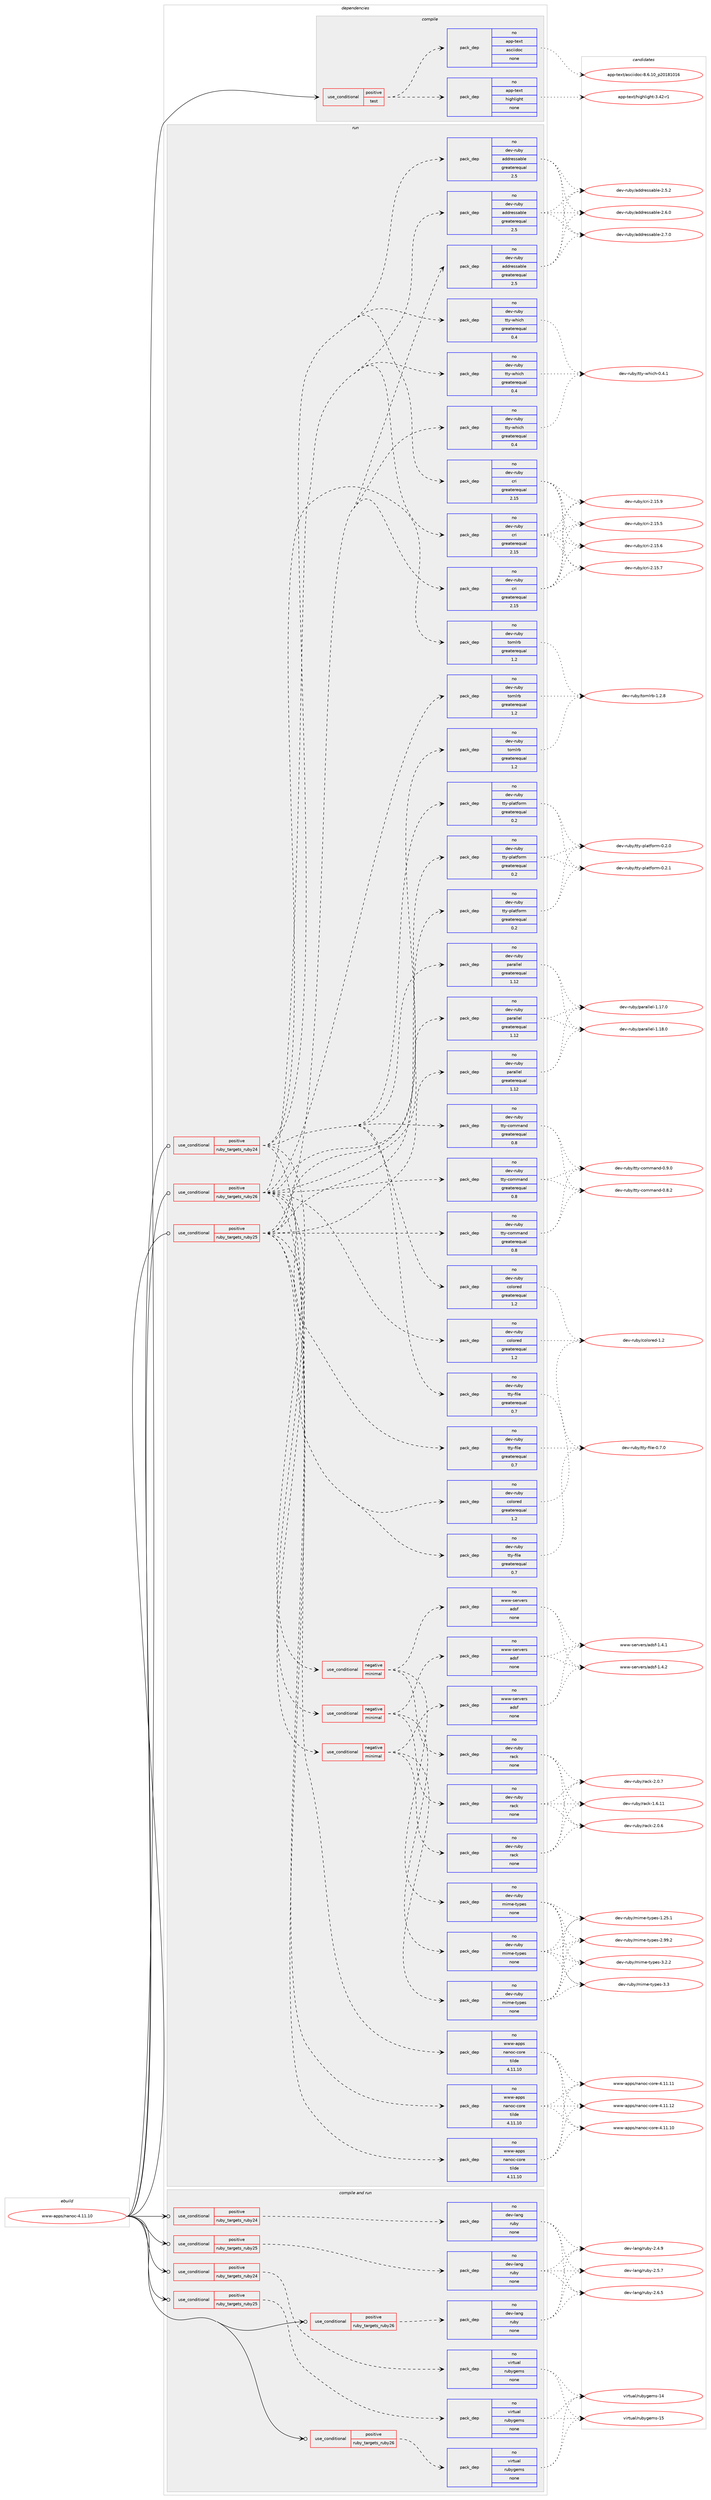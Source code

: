 digraph prolog {

# *************
# Graph options
# *************

newrank=true;
concentrate=true;
compound=true;
graph [rankdir=LR,fontname=Helvetica,fontsize=10,ranksep=1.5];#, ranksep=2.5, nodesep=0.2];
edge  [arrowhead=vee];
node  [fontname=Helvetica,fontsize=10];

# **********
# The ebuild
# **********

subgraph cluster_leftcol {
color=gray;
rank=same;
label=<<i>ebuild</i>>;
id [label="www-apps/nanoc-4.11.10", color=red, width=4, href="../www-apps/nanoc-4.11.10.svg"];
}

# ****************
# The dependencies
# ****************

subgraph cluster_midcol {
color=gray;
label=<<i>dependencies</i>>;
subgraph cluster_compile {
fillcolor="#eeeeee";
style=filled;
label=<<i>compile</i>>;
subgraph cond216870 {
dependency904622 [label=<<TABLE BORDER="0" CELLBORDER="1" CELLSPACING="0" CELLPADDING="4"><TR><TD ROWSPAN="3" CELLPADDING="10">use_conditional</TD></TR><TR><TD>positive</TD></TR><TR><TD>test</TD></TR></TABLE>>, shape=none, color=red];
subgraph pack671458 {
dependency904623 [label=<<TABLE BORDER="0" CELLBORDER="1" CELLSPACING="0" CELLPADDING="4" WIDTH="220"><TR><TD ROWSPAN="6" CELLPADDING="30">pack_dep</TD></TR><TR><TD WIDTH="110">no</TD></TR><TR><TD>app-text</TD></TR><TR><TD>asciidoc</TD></TR><TR><TD>none</TD></TR><TR><TD></TD></TR></TABLE>>, shape=none, color=blue];
}
dependency904622:e -> dependency904623:w [weight=20,style="dashed",arrowhead="vee"];
subgraph pack671459 {
dependency904624 [label=<<TABLE BORDER="0" CELLBORDER="1" CELLSPACING="0" CELLPADDING="4" WIDTH="220"><TR><TD ROWSPAN="6" CELLPADDING="30">pack_dep</TD></TR><TR><TD WIDTH="110">no</TD></TR><TR><TD>app-text</TD></TR><TR><TD>highlight</TD></TR><TR><TD>none</TD></TR><TR><TD></TD></TR></TABLE>>, shape=none, color=blue];
}
dependency904622:e -> dependency904624:w [weight=20,style="dashed",arrowhead="vee"];
}
id:e -> dependency904622:w [weight=20,style="solid",arrowhead="vee"];
}
subgraph cluster_compileandrun {
fillcolor="#eeeeee";
style=filled;
label=<<i>compile and run</i>>;
subgraph cond216871 {
dependency904625 [label=<<TABLE BORDER="0" CELLBORDER="1" CELLSPACING="0" CELLPADDING="4"><TR><TD ROWSPAN="3" CELLPADDING="10">use_conditional</TD></TR><TR><TD>positive</TD></TR><TR><TD>ruby_targets_ruby24</TD></TR></TABLE>>, shape=none, color=red];
subgraph pack671460 {
dependency904626 [label=<<TABLE BORDER="0" CELLBORDER="1" CELLSPACING="0" CELLPADDING="4" WIDTH="220"><TR><TD ROWSPAN="6" CELLPADDING="30">pack_dep</TD></TR><TR><TD WIDTH="110">no</TD></TR><TR><TD>dev-lang</TD></TR><TR><TD>ruby</TD></TR><TR><TD>none</TD></TR><TR><TD></TD></TR></TABLE>>, shape=none, color=blue];
}
dependency904625:e -> dependency904626:w [weight=20,style="dashed",arrowhead="vee"];
}
id:e -> dependency904625:w [weight=20,style="solid",arrowhead="odotvee"];
subgraph cond216872 {
dependency904627 [label=<<TABLE BORDER="0" CELLBORDER="1" CELLSPACING="0" CELLPADDING="4"><TR><TD ROWSPAN="3" CELLPADDING="10">use_conditional</TD></TR><TR><TD>positive</TD></TR><TR><TD>ruby_targets_ruby24</TD></TR></TABLE>>, shape=none, color=red];
subgraph pack671461 {
dependency904628 [label=<<TABLE BORDER="0" CELLBORDER="1" CELLSPACING="0" CELLPADDING="4" WIDTH="220"><TR><TD ROWSPAN="6" CELLPADDING="30">pack_dep</TD></TR><TR><TD WIDTH="110">no</TD></TR><TR><TD>virtual</TD></TR><TR><TD>rubygems</TD></TR><TR><TD>none</TD></TR><TR><TD></TD></TR></TABLE>>, shape=none, color=blue];
}
dependency904627:e -> dependency904628:w [weight=20,style="dashed",arrowhead="vee"];
}
id:e -> dependency904627:w [weight=20,style="solid",arrowhead="odotvee"];
subgraph cond216873 {
dependency904629 [label=<<TABLE BORDER="0" CELLBORDER="1" CELLSPACING="0" CELLPADDING="4"><TR><TD ROWSPAN="3" CELLPADDING="10">use_conditional</TD></TR><TR><TD>positive</TD></TR><TR><TD>ruby_targets_ruby25</TD></TR></TABLE>>, shape=none, color=red];
subgraph pack671462 {
dependency904630 [label=<<TABLE BORDER="0" CELLBORDER="1" CELLSPACING="0" CELLPADDING="4" WIDTH="220"><TR><TD ROWSPAN="6" CELLPADDING="30">pack_dep</TD></TR><TR><TD WIDTH="110">no</TD></TR><TR><TD>dev-lang</TD></TR><TR><TD>ruby</TD></TR><TR><TD>none</TD></TR><TR><TD></TD></TR></TABLE>>, shape=none, color=blue];
}
dependency904629:e -> dependency904630:w [weight=20,style="dashed",arrowhead="vee"];
}
id:e -> dependency904629:w [weight=20,style="solid",arrowhead="odotvee"];
subgraph cond216874 {
dependency904631 [label=<<TABLE BORDER="0" CELLBORDER="1" CELLSPACING="0" CELLPADDING="4"><TR><TD ROWSPAN="3" CELLPADDING="10">use_conditional</TD></TR><TR><TD>positive</TD></TR><TR><TD>ruby_targets_ruby25</TD></TR></TABLE>>, shape=none, color=red];
subgraph pack671463 {
dependency904632 [label=<<TABLE BORDER="0" CELLBORDER="1" CELLSPACING="0" CELLPADDING="4" WIDTH="220"><TR><TD ROWSPAN="6" CELLPADDING="30">pack_dep</TD></TR><TR><TD WIDTH="110">no</TD></TR><TR><TD>virtual</TD></TR><TR><TD>rubygems</TD></TR><TR><TD>none</TD></TR><TR><TD></TD></TR></TABLE>>, shape=none, color=blue];
}
dependency904631:e -> dependency904632:w [weight=20,style="dashed",arrowhead="vee"];
}
id:e -> dependency904631:w [weight=20,style="solid",arrowhead="odotvee"];
subgraph cond216875 {
dependency904633 [label=<<TABLE BORDER="0" CELLBORDER="1" CELLSPACING="0" CELLPADDING="4"><TR><TD ROWSPAN="3" CELLPADDING="10">use_conditional</TD></TR><TR><TD>positive</TD></TR><TR><TD>ruby_targets_ruby26</TD></TR></TABLE>>, shape=none, color=red];
subgraph pack671464 {
dependency904634 [label=<<TABLE BORDER="0" CELLBORDER="1" CELLSPACING="0" CELLPADDING="4" WIDTH="220"><TR><TD ROWSPAN="6" CELLPADDING="30">pack_dep</TD></TR><TR><TD WIDTH="110">no</TD></TR><TR><TD>dev-lang</TD></TR><TR><TD>ruby</TD></TR><TR><TD>none</TD></TR><TR><TD></TD></TR></TABLE>>, shape=none, color=blue];
}
dependency904633:e -> dependency904634:w [weight=20,style="dashed",arrowhead="vee"];
}
id:e -> dependency904633:w [weight=20,style="solid",arrowhead="odotvee"];
subgraph cond216876 {
dependency904635 [label=<<TABLE BORDER="0" CELLBORDER="1" CELLSPACING="0" CELLPADDING="4"><TR><TD ROWSPAN="3" CELLPADDING="10">use_conditional</TD></TR><TR><TD>positive</TD></TR><TR><TD>ruby_targets_ruby26</TD></TR></TABLE>>, shape=none, color=red];
subgraph pack671465 {
dependency904636 [label=<<TABLE BORDER="0" CELLBORDER="1" CELLSPACING="0" CELLPADDING="4" WIDTH="220"><TR><TD ROWSPAN="6" CELLPADDING="30">pack_dep</TD></TR><TR><TD WIDTH="110">no</TD></TR><TR><TD>virtual</TD></TR><TR><TD>rubygems</TD></TR><TR><TD>none</TD></TR><TR><TD></TD></TR></TABLE>>, shape=none, color=blue];
}
dependency904635:e -> dependency904636:w [weight=20,style="dashed",arrowhead="vee"];
}
id:e -> dependency904635:w [weight=20,style="solid",arrowhead="odotvee"];
}
subgraph cluster_run {
fillcolor="#eeeeee";
style=filled;
label=<<i>run</i>>;
subgraph cond216877 {
dependency904637 [label=<<TABLE BORDER="0" CELLBORDER="1" CELLSPACING="0" CELLPADDING="4"><TR><TD ROWSPAN="3" CELLPADDING="10">use_conditional</TD></TR><TR><TD>positive</TD></TR><TR><TD>ruby_targets_ruby24</TD></TR></TABLE>>, shape=none, color=red];
subgraph cond216878 {
dependency904638 [label=<<TABLE BORDER="0" CELLBORDER="1" CELLSPACING="0" CELLPADDING="4"><TR><TD ROWSPAN="3" CELLPADDING="10">use_conditional</TD></TR><TR><TD>negative</TD></TR><TR><TD>minimal</TD></TR></TABLE>>, shape=none, color=red];
subgraph pack671466 {
dependency904639 [label=<<TABLE BORDER="0" CELLBORDER="1" CELLSPACING="0" CELLPADDING="4" WIDTH="220"><TR><TD ROWSPAN="6" CELLPADDING="30">pack_dep</TD></TR><TR><TD WIDTH="110">no</TD></TR><TR><TD>dev-ruby</TD></TR><TR><TD>mime-types</TD></TR><TR><TD>none</TD></TR><TR><TD></TD></TR></TABLE>>, shape=none, color=blue];
}
dependency904638:e -> dependency904639:w [weight=20,style="dashed",arrowhead="vee"];
subgraph pack671467 {
dependency904640 [label=<<TABLE BORDER="0" CELLBORDER="1" CELLSPACING="0" CELLPADDING="4" WIDTH="220"><TR><TD ROWSPAN="6" CELLPADDING="30">pack_dep</TD></TR><TR><TD WIDTH="110">no</TD></TR><TR><TD>dev-ruby</TD></TR><TR><TD>rack</TD></TR><TR><TD>none</TD></TR><TR><TD></TD></TR></TABLE>>, shape=none, color=blue];
}
dependency904638:e -> dependency904640:w [weight=20,style="dashed",arrowhead="vee"];
subgraph pack671468 {
dependency904641 [label=<<TABLE BORDER="0" CELLBORDER="1" CELLSPACING="0" CELLPADDING="4" WIDTH="220"><TR><TD ROWSPAN="6" CELLPADDING="30">pack_dep</TD></TR><TR><TD WIDTH="110">no</TD></TR><TR><TD>www-servers</TD></TR><TR><TD>adsf</TD></TR><TR><TD>none</TD></TR><TR><TD></TD></TR></TABLE>>, shape=none, color=blue];
}
dependency904638:e -> dependency904641:w [weight=20,style="dashed",arrowhead="vee"];
}
dependency904637:e -> dependency904638:w [weight=20,style="dashed",arrowhead="vee"];
subgraph pack671469 {
dependency904642 [label=<<TABLE BORDER="0" CELLBORDER="1" CELLSPACING="0" CELLPADDING="4" WIDTH="220"><TR><TD ROWSPAN="6" CELLPADDING="30">pack_dep</TD></TR><TR><TD WIDTH="110">no</TD></TR><TR><TD>dev-ruby</TD></TR><TR><TD>addressable</TD></TR><TR><TD>greaterequal</TD></TR><TR><TD>2.5</TD></TR></TABLE>>, shape=none, color=blue];
}
dependency904637:e -> dependency904642:w [weight=20,style="dashed",arrowhead="vee"];
subgraph pack671470 {
dependency904643 [label=<<TABLE BORDER="0" CELLBORDER="1" CELLSPACING="0" CELLPADDING="4" WIDTH="220"><TR><TD ROWSPAN="6" CELLPADDING="30">pack_dep</TD></TR><TR><TD WIDTH="110">no</TD></TR><TR><TD>dev-ruby</TD></TR><TR><TD>colored</TD></TR><TR><TD>greaterequal</TD></TR><TR><TD>1.2</TD></TR></TABLE>>, shape=none, color=blue];
}
dependency904637:e -> dependency904643:w [weight=20,style="dashed",arrowhead="vee"];
subgraph pack671471 {
dependency904644 [label=<<TABLE BORDER="0" CELLBORDER="1" CELLSPACING="0" CELLPADDING="4" WIDTH="220"><TR><TD ROWSPAN="6" CELLPADDING="30">pack_dep</TD></TR><TR><TD WIDTH="110">no</TD></TR><TR><TD>dev-ruby</TD></TR><TR><TD>cri</TD></TR><TR><TD>greaterequal</TD></TR><TR><TD>2.15</TD></TR></TABLE>>, shape=none, color=blue];
}
dependency904637:e -> dependency904644:w [weight=20,style="dashed",arrowhead="vee"];
subgraph pack671472 {
dependency904645 [label=<<TABLE BORDER="0" CELLBORDER="1" CELLSPACING="0" CELLPADDING="4" WIDTH="220"><TR><TD ROWSPAN="6" CELLPADDING="30">pack_dep</TD></TR><TR><TD WIDTH="110">no</TD></TR><TR><TD>www-apps</TD></TR><TR><TD>nanoc-core</TD></TR><TR><TD>tilde</TD></TR><TR><TD>4.11.10</TD></TR></TABLE>>, shape=none, color=blue];
}
dependency904637:e -> dependency904645:w [weight=20,style="dashed",arrowhead="vee"];
subgraph pack671473 {
dependency904646 [label=<<TABLE BORDER="0" CELLBORDER="1" CELLSPACING="0" CELLPADDING="4" WIDTH="220"><TR><TD ROWSPAN="6" CELLPADDING="30">pack_dep</TD></TR><TR><TD WIDTH="110">no</TD></TR><TR><TD>dev-ruby</TD></TR><TR><TD>parallel</TD></TR><TR><TD>greaterequal</TD></TR><TR><TD>1.12</TD></TR></TABLE>>, shape=none, color=blue];
}
dependency904637:e -> dependency904646:w [weight=20,style="dashed",arrowhead="vee"];
subgraph pack671474 {
dependency904647 [label=<<TABLE BORDER="0" CELLBORDER="1" CELLSPACING="0" CELLPADDING="4" WIDTH="220"><TR><TD ROWSPAN="6" CELLPADDING="30">pack_dep</TD></TR><TR><TD WIDTH="110">no</TD></TR><TR><TD>dev-ruby</TD></TR><TR><TD>tomlrb</TD></TR><TR><TD>greaterequal</TD></TR><TR><TD>1.2</TD></TR></TABLE>>, shape=none, color=blue];
}
dependency904637:e -> dependency904647:w [weight=20,style="dashed",arrowhead="vee"];
subgraph pack671475 {
dependency904648 [label=<<TABLE BORDER="0" CELLBORDER="1" CELLSPACING="0" CELLPADDING="4" WIDTH="220"><TR><TD ROWSPAN="6" CELLPADDING="30">pack_dep</TD></TR><TR><TD WIDTH="110">no</TD></TR><TR><TD>dev-ruby</TD></TR><TR><TD>tty-command</TD></TR><TR><TD>greaterequal</TD></TR><TR><TD>0.8</TD></TR></TABLE>>, shape=none, color=blue];
}
dependency904637:e -> dependency904648:w [weight=20,style="dashed",arrowhead="vee"];
subgraph pack671476 {
dependency904649 [label=<<TABLE BORDER="0" CELLBORDER="1" CELLSPACING="0" CELLPADDING="4" WIDTH="220"><TR><TD ROWSPAN="6" CELLPADDING="30">pack_dep</TD></TR><TR><TD WIDTH="110">no</TD></TR><TR><TD>dev-ruby</TD></TR><TR><TD>tty-file</TD></TR><TR><TD>greaterequal</TD></TR><TR><TD>0.7</TD></TR></TABLE>>, shape=none, color=blue];
}
dependency904637:e -> dependency904649:w [weight=20,style="dashed",arrowhead="vee"];
subgraph pack671477 {
dependency904650 [label=<<TABLE BORDER="0" CELLBORDER="1" CELLSPACING="0" CELLPADDING="4" WIDTH="220"><TR><TD ROWSPAN="6" CELLPADDING="30">pack_dep</TD></TR><TR><TD WIDTH="110">no</TD></TR><TR><TD>dev-ruby</TD></TR><TR><TD>tty-platform</TD></TR><TR><TD>greaterequal</TD></TR><TR><TD>0.2</TD></TR></TABLE>>, shape=none, color=blue];
}
dependency904637:e -> dependency904650:w [weight=20,style="dashed",arrowhead="vee"];
subgraph pack671478 {
dependency904651 [label=<<TABLE BORDER="0" CELLBORDER="1" CELLSPACING="0" CELLPADDING="4" WIDTH="220"><TR><TD ROWSPAN="6" CELLPADDING="30">pack_dep</TD></TR><TR><TD WIDTH="110">no</TD></TR><TR><TD>dev-ruby</TD></TR><TR><TD>tty-which</TD></TR><TR><TD>greaterequal</TD></TR><TR><TD>0.4</TD></TR></TABLE>>, shape=none, color=blue];
}
dependency904637:e -> dependency904651:w [weight=20,style="dashed",arrowhead="vee"];
}
id:e -> dependency904637:w [weight=20,style="solid",arrowhead="odot"];
subgraph cond216879 {
dependency904652 [label=<<TABLE BORDER="0" CELLBORDER="1" CELLSPACING="0" CELLPADDING="4"><TR><TD ROWSPAN="3" CELLPADDING="10">use_conditional</TD></TR><TR><TD>positive</TD></TR><TR><TD>ruby_targets_ruby25</TD></TR></TABLE>>, shape=none, color=red];
subgraph cond216880 {
dependency904653 [label=<<TABLE BORDER="0" CELLBORDER="1" CELLSPACING="0" CELLPADDING="4"><TR><TD ROWSPAN="3" CELLPADDING="10">use_conditional</TD></TR><TR><TD>negative</TD></TR><TR><TD>minimal</TD></TR></TABLE>>, shape=none, color=red];
subgraph pack671479 {
dependency904654 [label=<<TABLE BORDER="0" CELLBORDER="1" CELLSPACING="0" CELLPADDING="4" WIDTH="220"><TR><TD ROWSPAN="6" CELLPADDING="30">pack_dep</TD></TR><TR><TD WIDTH="110">no</TD></TR><TR><TD>dev-ruby</TD></TR><TR><TD>mime-types</TD></TR><TR><TD>none</TD></TR><TR><TD></TD></TR></TABLE>>, shape=none, color=blue];
}
dependency904653:e -> dependency904654:w [weight=20,style="dashed",arrowhead="vee"];
subgraph pack671480 {
dependency904655 [label=<<TABLE BORDER="0" CELLBORDER="1" CELLSPACING="0" CELLPADDING="4" WIDTH="220"><TR><TD ROWSPAN="6" CELLPADDING="30">pack_dep</TD></TR><TR><TD WIDTH="110">no</TD></TR><TR><TD>dev-ruby</TD></TR><TR><TD>rack</TD></TR><TR><TD>none</TD></TR><TR><TD></TD></TR></TABLE>>, shape=none, color=blue];
}
dependency904653:e -> dependency904655:w [weight=20,style="dashed",arrowhead="vee"];
subgraph pack671481 {
dependency904656 [label=<<TABLE BORDER="0" CELLBORDER="1" CELLSPACING="0" CELLPADDING="4" WIDTH="220"><TR><TD ROWSPAN="6" CELLPADDING="30">pack_dep</TD></TR><TR><TD WIDTH="110">no</TD></TR><TR><TD>www-servers</TD></TR><TR><TD>adsf</TD></TR><TR><TD>none</TD></TR><TR><TD></TD></TR></TABLE>>, shape=none, color=blue];
}
dependency904653:e -> dependency904656:w [weight=20,style="dashed",arrowhead="vee"];
}
dependency904652:e -> dependency904653:w [weight=20,style="dashed",arrowhead="vee"];
subgraph pack671482 {
dependency904657 [label=<<TABLE BORDER="0" CELLBORDER="1" CELLSPACING="0" CELLPADDING="4" WIDTH="220"><TR><TD ROWSPAN="6" CELLPADDING="30">pack_dep</TD></TR><TR><TD WIDTH="110">no</TD></TR><TR><TD>dev-ruby</TD></TR><TR><TD>addressable</TD></TR><TR><TD>greaterequal</TD></TR><TR><TD>2.5</TD></TR></TABLE>>, shape=none, color=blue];
}
dependency904652:e -> dependency904657:w [weight=20,style="dashed",arrowhead="vee"];
subgraph pack671483 {
dependency904658 [label=<<TABLE BORDER="0" CELLBORDER="1" CELLSPACING="0" CELLPADDING="4" WIDTH="220"><TR><TD ROWSPAN="6" CELLPADDING="30">pack_dep</TD></TR><TR><TD WIDTH="110">no</TD></TR><TR><TD>dev-ruby</TD></TR><TR><TD>colored</TD></TR><TR><TD>greaterequal</TD></TR><TR><TD>1.2</TD></TR></TABLE>>, shape=none, color=blue];
}
dependency904652:e -> dependency904658:w [weight=20,style="dashed",arrowhead="vee"];
subgraph pack671484 {
dependency904659 [label=<<TABLE BORDER="0" CELLBORDER="1" CELLSPACING="0" CELLPADDING="4" WIDTH="220"><TR><TD ROWSPAN="6" CELLPADDING="30">pack_dep</TD></TR><TR><TD WIDTH="110">no</TD></TR><TR><TD>dev-ruby</TD></TR><TR><TD>cri</TD></TR><TR><TD>greaterequal</TD></TR><TR><TD>2.15</TD></TR></TABLE>>, shape=none, color=blue];
}
dependency904652:e -> dependency904659:w [weight=20,style="dashed",arrowhead="vee"];
subgraph pack671485 {
dependency904660 [label=<<TABLE BORDER="0" CELLBORDER="1" CELLSPACING="0" CELLPADDING="4" WIDTH="220"><TR><TD ROWSPAN="6" CELLPADDING="30">pack_dep</TD></TR><TR><TD WIDTH="110">no</TD></TR><TR><TD>www-apps</TD></TR><TR><TD>nanoc-core</TD></TR><TR><TD>tilde</TD></TR><TR><TD>4.11.10</TD></TR></TABLE>>, shape=none, color=blue];
}
dependency904652:e -> dependency904660:w [weight=20,style="dashed",arrowhead="vee"];
subgraph pack671486 {
dependency904661 [label=<<TABLE BORDER="0" CELLBORDER="1" CELLSPACING="0" CELLPADDING="4" WIDTH="220"><TR><TD ROWSPAN="6" CELLPADDING="30">pack_dep</TD></TR><TR><TD WIDTH="110">no</TD></TR><TR><TD>dev-ruby</TD></TR><TR><TD>parallel</TD></TR><TR><TD>greaterequal</TD></TR><TR><TD>1.12</TD></TR></TABLE>>, shape=none, color=blue];
}
dependency904652:e -> dependency904661:w [weight=20,style="dashed",arrowhead="vee"];
subgraph pack671487 {
dependency904662 [label=<<TABLE BORDER="0" CELLBORDER="1" CELLSPACING="0" CELLPADDING="4" WIDTH="220"><TR><TD ROWSPAN="6" CELLPADDING="30">pack_dep</TD></TR><TR><TD WIDTH="110">no</TD></TR><TR><TD>dev-ruby</TD></TR><TR><TD>tomlrb</TD></TR><TR><TD>greaterequal</TD></TR><TR><TD>1.2</TD></TR></TABLE>>, shape=none, color=blue];
}
dependency904652:e -> dependency904662:w [weight=20,style="dashed",arrowhead="vee"];
subgraph pack671488 {
dependency904663 [label=<<TABLE BORDER="0" CELLBORDER="1" CELLSPACING="0" CELLPADDING="4" WIDTH="220"><TR><TD ROWSPAN="6" CELLPADDING="30">pack_dep</TD></TR><TR><TD WIDTH="110">no</TD></TR><TR><TD>dev-ruby</TD></TR><TR><TD>tty-command</TD></TR><TR><TD>greaterequal</TD></TR><TR><TD>0.8</TD></TR></TABLE>>, shape=none, color=blue];
}
dependency904652:e -> dependency904663:w [weight=20,style="dashed",arrowhead="vee"];
subgraph pack671489 {
dependency904664 [label=<<TABLE BORDER="0" CELLBORDER="1" CELLSPACING="0" CELLPADDING="4" WIDTH="220"><TR><TD ROWSPAN="6" CELLPADDING="30">pack_dep</TD></TR><TR><TD WIDTH="110">no</TD></TR><TR><TD>dev-ruby</TD></TR><TR><TD>tty-file</TD></TR><TR><TD>greaterequal</TD></TR><TR><TD>0.7</TD></TR></TABLE>>, shape=none, color=blue];
}
dependency904652:e -> dependency904664:w [weight=20,style="dashed",arrowhead="vee"];
subgraph pack671490 {
dependency904665 [label=<<TABLE BORDER="0" CELLBORDER="1" CELLSPACING="0" CELLPADDING="4" WIDTH="220"><TR><TD ROWSPAN="6" CELLPADDING="30">pack_dep</TD></TR><TR><TD WIDTH="110">no</TD></TR><TR><TD>dev-ruby</TD></TR><TR><TD>tty-platform</TD></TR><TR><TD>greaterequal</TD></TR><TR><TD>0.2</TD></TR></TABLE>>, shape=none, color=blue];
}
dependency904652:e -> dependency904665:w [weight=20,style="dashed",arrowhead="vee"];
subgraph pack671491 {
dependency904666 [label=<<TABLE BORDER="0" CELLBORDER="1" CELLSPACING="0" CELLPADDING="4" WIDTH="220"><TR><TD ROWSPAN="6" CELLPADDING="30">pack_dep</TD></TR><TR><TD WIDTH="110">no</TD></TR><TR><TD>dev-ruby</TD></TR><TR><TD>tty-which</TD></TR><TR><TD>greaterequal</TD></TR><TR><TD>0.4</TD></TR></TABLE>>, shape=none, color=blue];
}
dependency904652:e -> dependency904666:w [weight=20,style="dashed",arrowhead="vee"];
}
id:e -> dependency904652:w [weight=20,style="solid",arrowhead="odot"];
subgraph cond216881 {
dependency904667 [label=<<TABLE BORDER="0" CELLBORDER="1" CELLSPACING="0" CELLPADDING="4"><TR><TD ROWSPAN="3" CELLPADDING="10">use_conditional</TD></TR><TR><TD>positive</TD></TR><TR><TD>ruby_targets_ruby26</TD></TR></TABLE>>, shape=none, color=red];
subgraph cond216882 {
dependency904668 [label=<<TABLE BORDER="0" CELLBORDER="1" CELLSPACING="0" CELLPADDING="4"><TR><TD ROWSPAN="3" CELLPADDING="10">use_conditional</TD></TR><TR><TD>negative</TD></TR><TR><TD>minimal</TD></TR></TABLE>>, shape=none, color=red];
subgraph pack671492 {
dependency904669 [label=<<TABLE BORDER="0" CELLBORDER="1" CELLSPACING="0" CELLPADDING="4" WIDTH="220"><TR><TD ROWSPAN="6" CELLPADDING="30">pack_dep</TD></TR><TR><TD WIDTH="110">no</TD></TR><TR><TD>dev-ruby</TD></TR><TR><TD>mime-types</TD></TR><TR><TD>none</TD></TR><TR><TD></TD></TR></TABLE>>, shape=none, color=blue];
}
dependency904668:e -> dependency904669:w [weight=20,style="dashed",arrowhead="vee"];
subgraph pack671493 {
dependency904670 [label=<<TABLE BORDER="0" CELLBORDER="1" CELLSPACING="0" CELLPADDING="4" WIDTH="220"><TR><TD ROWSPAN="6" CELLPADDING="30">pack_dep</TD></TR><TR><TD WIDTH="110">no</TD></TR><TR><TD>dev-ruby</TD></TR><TR><TD>rack</TD></TR><TR><TD>none</TD></TR><TR><TD></TD></TR></TABLE>>, shape=none, color=blue];
}
dependency904668:e -> dependency904670:w [weight=20,style="dashed",arrowhead="vee"];
subgraph pack671494 {
dependency904671 [label=<<TABLE BORDER="0" CELLBORDER="1" CELLSPACING="0" CELLPADDING="4" WIDTH="220"><TR><TD ROWSPAN="6" CELLPADDING="30">pack_dep</TD></TR><TR><TD WIDTH="110">no</TD></TR><TR><TD>www-servers</TD></TR><TR><TD>adsf</TD></TR><TR><TD>none</TD></TR><TR><TD></TD></TR></TABLE>>, shape=none, color=blue];
}
dependency904668:e -> dependency904671:w [weight=20,style="dashed",arrowhead="vee"];
}
dependency904667:e -> dependency904668:w [weight=20,style="dashed",arrowhead="vee"];
subgraph pack671495 {
dependency904672 [label=<<TABLE BORDER="0" CELLBORDER="1" CELLSPACING="0" CELLPADDING="4" WIDTH="220"><TR><TD ROWSPAN="6" CELLPADDING="30">pack_dep</TD></TR><TR><TD WIDTH="110">no</TD></TR><TR><TD>dev-ruby</TD></TR><TR><TD>addressable</TD></TR><TR><TD>greaterequal</TD></TR><TR><TD>2.5</TD></TR></TABLE>>, shape=none, color=blue];
}
dependency904667:e -> dependency904672:w [weight=20,style="dashed",arrowhead="vee"];
subgraph pack671496 {
dependency904673 [label=<<TABLE BORDER="0" CELLBORDER="1" CELLSPACING="0" CELLPADDING="4" WIDTH="220"><TR><TD ROWSPAN="6" CELLPADDING="30">pack_dep</TD></TR><TR><TD WIDTH="110">no</TD></TR><TR><TD>dev-ruby</TD></TR><TR><TD>colored</TD></TR><TR><TD>greaterequal</TD></TR><TR><TD>1.2</TD></TR></TABLE>>, shape=none, color=blue];
}
dependency904667:e -> dependency904673:w [weight=20,style="dashed",arrowhead="vee"];
subgraph pack671497 {
dependency904674 [label=<<TABLE BORDER="0" CELLBORDER="1" CELLSPACING="0" CELLPADDING="4" WIDTH="220"><TR><TD ROWSPAN="6" CELLPADDING="30">pack_dep</TD></TR><TR><TD WIDTH="110">no</TD></TR><TR><TD>dev-ruby</TD></TR><TR><TD>cri</TD></TR><TR><TD>greaterequal</TD></TR><TR><TD>2.15</TD></TR></TABLE>>, shape=none, color=blue];
}
dependency904667:e -> dependency904674:w [weight=20,style="dashed",arrowhead="vee"];
subgraph pack671498 {
dependency904675 [label=<<TABLE BORDER="0" CELLBORDER="1" CELLSPACING="0" CELLPADDING="4" WIDTH="220"><TR><TD ROWSPAN="6" CELLPADDING="30">pack_dep</TD></TR><TR><TD WIDTH="110">no</TD></TR><TR><TD>www-apps</TD></TR><TR><TD>nanoc-core</TD></TR><TR><TD>tilde</TD></TR><TR><TD>4.11.10</TD></TR></TABLE>>, shape=none, color=blue];
}
dependency904667:e -> dependency904675:w [weight=20,style="dashed",arrowhead="vee"];
subgraph pack671499 {
dependency904676 [label=<<TABLE BORDER="0" CELLBORDER="1" CELLSPACING="0" CELLPADDING="4" WIDTH="220"><TR><TD ROWSPAN="6" CELLPADDING="30">pack_dep</TD></TR><TR><TD WIDTH="110">no</TD></TR><TR><TD>dev-ruby</TD></TR><TR><TD>parallel</TD></TR><TR><TD>greaterequal</TD></TR><TR><TD>1.12</TD></TR></TABLE>>, shape=none, color=blue];
}
dependency904667:e -> dependency904676:w [weight=20,style="dashed",arrowhead="vee"];
subgraph pack671500 {
dependency904677 [label=<<TABLE BORDER="0" CELLBORDER="1" CELLSPACING="0" CELLPADDING="4" WIDTH="220"><TR><TD ROWSPAN="6" CELLPADDING="30">pack_dep</TD></TR><TR><TD WIDTH="110">no</TD></TR><TR><TD>dev-ruby</TD></TR><TR><TD>tomlrb</TD></TR><TR><TD>greaterequal</TD></TR><TR><TD>1.2</TD></TR></TABLE>>, shape=none, color=blue];
}
dependency904667:e -> dependency904677:w [weight=20,style="dashed",arrowhead="vee"];
subgraph pack671501 {
dependency904678 [label=<<TABLE BORDER="0" CELLBORDER="1" CELLSPACING="0" CELLPADDING="4" WIDTH="220"><TR><TD ROWSPAN="6" CELLPADDING="30">pack_dep</TD></TR><TR><TD WIDTH="110">no</TD></TR><TR><TD>dev-ruby</TD></TR><TR><TD>tty-command</TD></TR><TR><TD>greaterequal</TD></TR><TR><TD>0.8</TD></TR></TABLE>>, shape=none, color=blue];
}
dependency904667:e -> dependency904678:w [weight=20,style="dashed",arrowhead="vee"];
subgraph pack671502 {
dependency904679 [label=<<TABLE BORDER="0" CELLBORDER="1" CELLSPACING="0" CELLPADDING="4" WIDTH="220"><TR><TD ROWSPAN="6" CELLPADDING="30">pack_dep</TD></TR><TR><TD WIDTH="110">no</TD></TR><TR><TD>dev-ruby</TD></TR><TR><TD>tty-file</TD></TR><TR><TD>greaterequal</TD></TR><TR><TD>0.7</TD></TR></TABLE>>, shape=none, color=blue];
}
dependency904667:e -> dependency904679:w [weight=20,style="dashed",arrowhead="vee"];
subgraph pack671503 {
dependency904680 [label=<<TABLE BORDER="0" CELLBORDER="1" CELLSPACING="0" CELLPADDING="4" WIDTH="220"><TR><TD ROWSPAN="6" CELLPADDING="30">pack_dep</TD></TR><TR><TD WIDTH="110">no</TD></TR><TR><TD>dev-ruby</TD></TR><TR><TD>tty-platform</TD></TR><TR><TD>greaterequal</TD></TR><TR><TD>0.2</TD></TR></TABLE>>, shape=none, color=blue];
}
dependency904667:e -> dependency904680:w [weight=20,style="dashed",arrowhead="vee"];
subgraph pack671504 {
dependency904681 [label=<<TABLE BORDER="0" CELLBORDER="1" CELLSPACING="0" CELLPADDING="4" WIDTH="220"><TR><TD ROWSPAN="6" CELLPADDING="30">pack_dep</TD></TR><TR><TD WIDTH="110">no</TD></TR><TR><TD>dev-ruby</TD></TR><TR><TD>tty-which</TD></TR><TR><TD>greaterequal</TD></TR><TR><TD>0.4</TD></TR></TABLE>>, shape=none, color=blue];
}
dependency904667:e -> dependency904681:w [weight=20,style="dashed",arrowhead="vee"];
}
id:e -> dependency904667:w [weight=20,style="solid",arrowhead="odot"];
}
}

# **************
# The candidates
# **************

subgraph cluster_choices {
rank=same;
color=gray;
label=<<i>candidates</i>>;

subgraph choice671458 {
color=black;
nodesep=1;
choice97112112451161011201164797115991051051001119945564654464948951125048495649484954 [label="app-text/asciidoc-8.6.10_p20181016", color=red, width=4,href="../app-text/asciidoc-8.6.10_p20181016.svg"];
dependency904623:e -> choice97112112451161011201164797115991051051001119945564654464948951125048495649484954:w [style=dotted,weight="100"];
}
subgraph choice671459 {
color=black;
nodesep=1;
choice97112112451161011201164710410510310410810510310411645514652504511449 [label="app-text/highlight-3.42-r1", color=red, width=4,href="../app-text/highlight-3.42-r1.svg"];
dependency904624:e -> choice97112112451161011201164710410510310410810510310411645514652504511449:w [style=dotted,weight="100"];
}
subgraph choice671460 {
color=black;
nodesep=1;
choice10010111845108971101034711411798121455046524657 [label="dev-lang/ruby-2.4.9", color=red, width=4,href="../dev-lang/ruby-2.4.9.svg"];
choice10010111845108971101034711411798121455046534655 [label="dev-lang/ruby-2.5.7", color=red, width=4,href="../dev-lang/ruby-2.5.7.svg"];
choice10010111845108971101034711411798121455046544653 [label="dev-lang/ruby-2.6.5", color=red, width=4,href="../dev-lang/ruby-2.6.5.svg"];
dependency904626:e -> choice10010111845108971101034711411798121455046524657:w [style=dotted,weight="100"];
dependency904626:e -> choice10010111845108971101034711411798121455046534655:w [style=dotted,weight="100"];
dependency904626:e -> choice10010111845108971101034711411798121455046544653:w [style=dotted,weight="100"];
}
subgraph choice671461 {
color=black;
nodesep=1;
choice118105114116117971084711411798121103101109115454952 [label="virtual/rubygems-14", color=red, width=4,href="../virtual/rubygems-14.svg"];
choice118105114116117971084711411798121103101109115454953 [label="virtual/rubygems-15", color=red, width=4,href="../virtual/rubygems-15.svg"];
dependency904628:e -> choice118105114116117971084711411798121103101109115454952:w [style=dotted,weight="100"];
dependency904628:e -> choice118105114116117971084711411798121103101109115454953:w [style=dotted,weight="100"];
}
subgraph choice671462 {
color=black;
nodesep=1;
choice10010111845108971101034711411798121455046524657 [label="dev-lang/ruby-2.4.9", color=red, width=4,href="../dev-lang/ruby-2.4.9.svg"];
choice10010111845108971101034711411798121455046534655 [label="dev-lang/ruby-2.5.7", color=red, width=4,href="../dev-lang/ruby-2.5.7.svg"];
choice10010111845108971101034711411798121455046544653 [label="dev-lang/ruby-2.6.5", color=red, width=4,href="../dev-lang/ruby-2.6.5.svg"];
dependency904630:e -> choice10010111845108971101034711411798121455046524657:w [style=dotted,weight="100"];
dependency904630:e -> choice10010111845108971101034711411798121455046534655:w [style=dotted,weight="100"];
dependency904630:e -> choice10010111845108971101034711411798121455046544653:w [style=dotted,weight="100"];
}
subgraph choice671463 {
color=black;
nodesep=1;
choice118105114116117971084711411798121103101109115454952 [label="virtual/rubygems-14", color=red, width=4,href="../virtual/rubygems-14.svg"];
choice118105114116117971084711411798121103101109115454953 [label="virtual/rubygems-15", color=red, width=4,href="../virtual/rubygems-15.svg"];
dependency904632:e -> choice118105114116117971084711411798121103101109115454952:w [style=dotted,weight="100"];
dependency904632:e -> choice118105114116117971084711411798121103101109115454953:w [style=dotted,weight="100"];
}
subgraph choice671464 {
color=black;
nodesep=1;
choice10010111845108971101034711411798121455046524657 [label="dev-lang/ruby-2.4.9", color=red, width=4,href="../dev-lang/ruby-2.4.9.svg"];
choice10010111845108971101034711411798121455046534655 [label="dev-lang/ruby-2.5.7", color=red, width=4,href="../dev-lang/ruby-2.5.7.svg"];
choice10010111845108971101034711411798121455046544653 [label="dev-lang/ruby-2.6.5", color=red, width=4,href="../dev-lang/ruby-2.6.5.svg"];
dependency904634:e -> choice10010111845108971101034711411798121455046524657:w [style=dotted,weight="100"];
dependency904634:e -> choice10010111845108971101034711411798121455046534655:w [style=dotted,weight="100"];
dependency904634:e -> choice10010111845108971101034711411798121455046544653:w [style=dotted,weight="100"];
}
subgraph choice671465 {
color=black;
nodesep=1;
choice118105114116117971084711411798121103101109115454952 [label="virtual/rubygems-14", color=red, width=4,href="../virtual/rubygems-14.svg"];
choice118105114116117971084711411798121103101109115454953 [label="virtual/rubygems-15", color=red, width=4,href="../virtual/rubygems-15.svg"];
dependency904636:e -> choice118105114116117971084711411798121103101109115454952:w [style=dotted,weight="100"];
dependency904636:e -> choice118105114116117971084711411798121103101109115454953:w [style=dotted,weight="100"];
}
subgraph choice671466 {
color=black;
nodesep=1;
choice1001011184511411798121471091051091014511612111210111545494650534649 [label="dev-ruby/mime-types-1.25.1", color=red, width=4,href="../dev-ruby/mime-types-1.25.1.svg"];
choice1001011184511411798121471091051091014511612111210111545504657574650 [label="dev-ruby/mime-types-2.99.2", color=red, width=4,href="../dev-ruby/mime-types-2.99.2.svg"];
choice10010111845114117981214710910510910145116121112101115455146504650 [label="dev-ruby/mime-types-3.2.2", color=red, width=4,href="../dev-ruby/mime-types-3.2.2.svg"];
choice1001011184511411798121471091051091014511612111210111545514651 [label="dev-ruby/mime-types-3.3", color=red, width=4,href="../dev-ruby/mime-types-3.3.svg"];
dependency904639:e -> choice1001011184511411798121471091051091014511612111210111545494650534649:w [style=dotted,weight="100"];
dependency904639:e -> choice1001011184511411798121471091051091014511612111210111545504657574650:w [style=dotted,weight="100"];
dependency904639:e -> choice10010111845114117981214710910510910145116121112101115455146504650:w [style=dotted,weight="100"];
dependency904639:e -> choice1001011184511411798121471091051091014511612111210111545514651:w [style=dotted,weight="100"];
}
subgraph choice671467 {
color=black;
nodesep=1;
choice100101118451141179812147114979910745494654464949 [label="dev-ruby/rack-1.6.11", color=red, width=4,href="../dev-ruby/rack-1.6.11.svg"];
choice1001011184511411798121471149799107455046484654 [label="dev-ruby/rack-2.0.6", color=red, width=4,href="../dev-ruby/rack-2.0.6.svg"];
choice1001011184511411798121471149799107455046484655 [label="dev-ruby/rack-2.0.7", color=red, width=4,href="../dev-ruby/rack-2.0.7.svg"];
dependency904640:e -> choice100101118451141179812147114979910745494654464949:w [style=dotted,weight="100"];
dependency904640:e -> choice1001011184511411798121471149799107455046484654:w [style=dotted,weight="100"];
dependency904640:e -> choice1001011184511411798121471149799107455046484655:w [style=dotted,weight="100"];
}
subgraph choice671468 {
color=black;
nodesep=1;
choice119119119451151011141181011141154797100115102454946524649 [label="www-servers/adsf-1.4.1", color=red, width=4,href="../www-servers/adsf-1.4.1.svg"];
choice119119119451151011141181011141154797100115102454946524650 [label="www-servers/adsf-1.4.2", color=red, width=4,href="../www-servers/adsf-1.4.2.svg"];
dependency904641:e -> choice119119119451151011141181011141154797100115102454946524649:w [style=dotted,weight="100"];
dependency904641:e -> choice119119119451151011141181011141154797100115102454946524650:w [style=dotted,weight="100"];
}
subgraph choice671469 {
color=black;
nodesep=1;
choice100101118451141179812147971001001141011151159798108101455046534650 [label="dev-ruby/addressable-2.5.2", color=red, width=4,href="../dev-ruby/addressable-2.5.2.svg"];
choice100101118451141179812147971001001141011151159798108101455046544648 [label="dev-ruby/addressable-2.6.0", color=red, width=4,href="../dev-ruby/addressable-2.6.0.svg"];
choice100101118451141179812147971001001141011151159798108101455046554648 [label="dev-ruby/addressable-2.7.0", color=red, width=4,href="../dev-ruby/addressable-2.7.0.svg"];
dependency904642:e -> choice100101118451141179812147971001001141011151159798108101455046534650:w [style=dotted,weight="100"];
dependency904642:e -> choice100101118451141179812147971001001141011151159798108101455046544648:w [style=dotted,weight="100"];
dependency904642:e -> choice100101118451141179812147971001001141011151159798108101455046554648:w [style=dotted,weight="100"];
}
subgraph choice671470 {
color=black;
nodesep=1;
choice1001011184511411798121479911110811111410110045494650 [label="dev-ruby/colored-1.2", color=red, width=4,href="../dev-ruby/colored-1.2.svg"];
dependency904643:e -> choice1001011184511411798121479911110811111410110045494650:w [style=dotted,weight="100"];
}
subgraph choice671471 {
color=black;
nodesep=1;
choice1001011184511411798121479911410545504649534653 [label="dev-ruby/cri-2.15.5", color=red, width=4,href="../dev-ruby/cri-2.15.5.svg"];
choice1001011184511411798121479911410545504649534654 [label="dev-ruby/cri-2.15.6", color=red, width=4,href="../dev-ruby/cri-2.15.6.svg"];
choice1001011184511411798121479911410545504649534655 [label="dev-ruby/cri-2.15.7", color=red, width=4,href="../dev-ruby/cri-2.15.7.svg"];
choice1001011184511411798121479911410545504649534657 [label="dev-ruby/cri-2.15.9", color=red, width=4,href="../dev-ruby/cri-2.15.9.svg"];
dependency904644:e -> choice1001011184511411798121479911410545504649534653:w [style=dotted,weight="100"];
dependency904644:e -> choice1001011184511411798121479911410545504649534654:w [style=dotted,weight="100"];
dependency904644:e -> choice1001011184511411798121479911410545504649534655:w [style=dotted,weight="100"];
dependency904644:e -> choice1001011184511411798121479911410545504649534657:w [style=dotted,weight="100"];
}
subgraph choice671472 {
color=black;
nodesep=1;
choice119119119459711211211547110971101119945991111141014552464949464948 [label="www-apps/nanoc-core-4.11.10", color=red, width=4,href="../www-apps/nanoc-core-4.11.10.svg"];
choice119119119459711211211547110971101119945991111141014552464949464949 [label="www-apps/nanoc-core-4.11.11", color=red, width=4,href="../www-apps/nanoc-core-4.11.11.svg"];
choice119119119459711211211547110971101119945991111141014552464949464950 [label="www-apps/nanoc-core-4.11.12", color=red, width=4,href="../www-apps/nanoc-core-4.11.12.svg"];
dependency904645:e -> choice119119119459711211211547110971101119945991111141014552464949464948:w [style=dotted,weight="100"];
dependency904645:e -> choice119119119459711211211547110971101119945991111141014552464949464949:w [style=dotted,weight="100"];
dependency904645:e -> choice119119119459711211211547110971101119945991111141014552464949464950:w [style=dotted,weight="100"];
}
subgraph choice671473 {
color=black;
nodesep=1;
choice100101118451141179812147112971149710810810110845494649554648 [label="dev-ruby/parallel-1.17.0", color=red, width=4,href="../dev-ruby/parallel-1.17.0.svg"];
choice100101118451141179812147112971149710810810110845494649564648 [label="dev-ruby/parallel-1.18.0", color=red, width=4,href="../dev-ruby/parallel-1.18.0.svg"];
dependency904646:e -> choice100101118451141179812147112971149710810810110845494649554648:w [style=dotted,weight="100"];
dependency904646:e -> choice100101118451141179812147112971149710810810110845494649564648:w [style=dotted,weight="100"];
}
subgraph choice671474 {
color=black;
nodesep=1;
choice10010111845114117981214711611110910811498454946504656 [label="dev-ruby/tomlrb-1.2.8", color=red, width=4,href="../dev-ruby/tomlrb-1.2.8.svg"];
dependency904647:e -> choice10010111845114117981214711611110910811498454946504656:w [style=dotted,weight="100"];
}
subgraph choice671475 {
color=black;
nodesep=1;
choice100101118451141179812147116116121459911110910997110100454846564650 [label="dev-ruby/tty-command-0.8.2", color=red, width=4,href="../dev-ruby/tty-command-0.8.2.svg"];
choice100101118451141179812147116116121459911110910997110100454846574648 [label="dev-ruby/tty-command-0.9.0", color=red, width=4,href="../dev-ruby/tty-command-0.9.0.svg"];
dependency904648:e -> choice100101118451141179812147116116121459911110910997110100454846564650:w [style=dotted,weight="100"];
dependency904648:e -> choice100101118451141179812147116116121459911110910997110100454846574648:w [style=dotted,weight="100"];
}
subgraph choice671476 {
color=black;
nodesep=1;
choice10010111845114117981214711611612145102105108101454846554648 [label="dev-ruby/tty-file-0.7.0", color=red, width=4,href="../dev-ruby/tty-file-0.7.0.svg"];
dependency904649:e -> choice10010111845114117981214711611612145102105108101454846554648:w [style=dotted,weight="100"];
}
subgraph choice671477 {
color=black;
nodesep=1;
choice1001011184511411798121471161161214511210897116102111114109454846504648 [label="dev-ruby/tty-platform-0.2.0", color=red, width=4,href="../dev-ruby/tty-platform-0.2.0.svg"];
choice1001011184511411798121471161161214511210897116102111114109454846504649 [label="dev-ruby/tty-platform-0.2.1", color=red, width=4,href="../dev-ruby/tty-platform-0.2.1.svg"];
dependency904650:e -> choice1001011184511411798121471161161214511210897116102111114109454846504648:w [style=dotted,weight="100"];
dependency904650:e -> choice1001011184511411798121471161161214511210897116102111114109454846504649:w [style=dotted,weight="100"];
}
subgraph choice671478 {
color=black;
nodesep=1;
choice1001011184511411798121471161161214511910410599104454846524649 [label="dev-ruby/tty-which-0.4.1", color=red, width=4,href="../dev-ruby/tty-which-0.4.1.svg"];
dependency904651:e -> choice1001011184511411798121471161161214511910410599104454846524649:w [style=dotted,weight="100"];
}
subgraph choice671479 {
color=black;
nodesep=1;
choice1001011184511411798121471091051091014511612111210111545494650534649 [label="dev-ruby/mime-types-1.25.1", color=red, width=4,href="../dev-ruby/mime-types-1.25.1.svg"];
choice1001011184511411798121471091051091014511612111210111545504657574650 [label="dev-ruby/mime-types-2.99.2", color=red, width=4,href="../dev-ruby/mime-types-2.99.2.svg"];
choice10010111845114117981214710910510910145116121112101115455146504650 [label="dev-ruby/mime-types-3.2.2", color=red, width=4,href="../dev-ruby/mime-types-3.2.2.svg"];
choice1001011184511411798121471091051091014511612111210111545514651 [label="dev-ruby/mime-types-3.3", color=red, width=4,href="../dev-ruby/mime-types-3.3.svg"];
dependency904654:e -> choice1001011184511411798121471091051091014511612111210111545494650534649:w [style=dotted,weight="100"];
dependency904654:e -> choice1001011184511411798121471091051091014511612111210111545504657574650:w [style=dotted,weight="100"];
dependency904654:e -> choice10010111845114117981214710910510910145116121112101115455146504650:w [style=dotted,weight="100"];
dependency904654:e -> choice1001011184511411798121471091051091014511612111210111545514651:w [style=dotted,weight="100"];
}
subgraph choice671480 {
color=black;
nodesep=1;
choice100101118451141179812147114979910745494654464949 [label="dev-ruby/rack-1.6.11", color=red, width=4,href="../dev-ruby/rack-1.6.11.svg"];
choice1001011184511411798121471149799107455046484654 [label="dev-ruby/rack-2.0.6", color=red, width=4,href="../dev-ruby/rack-2.0.6.svg"];
choice1001011184511411798121471149799107455046484655 [label="dev-ruby/rack-2.0.7", color=red, width=4,href="../dev-ruby/rack-2.0.7.svg"];
dependency904655:e -> choice100101118451141179812147114979910745494654464949:w [style=dotted,weight="100"];
dependency904655:e -> choice1001011184511411798121471149799107455046484654:w [style=dotted,weight="100"];
dependency904655:e -> choice1001011184511411798121471149799107455046484655:w [style=dotted,weight="100"];
}
subgraph choice671481 {
color=black;
nodesep=1;
choice119119119451151011141181011141154797100115102454946524649 [label="www-servers/adsf-1.4.1", color=red, width=4,href="../www-servers/adsf-1.4.1.svg"];
choice119119119451151011141181011141154797100115102454946524650 [label="www-servers/adsf-1.4.2", color=red, width=4,href="../www-servers/adsf-1.4.2.svg"];
dependency904656:e -> choice119119119451151011141181011141154797100115102454946524649:w [style=dotted,weight="100"];
dependency904656:e -> choice119119119451151011141181011141154797100115102454946524650:w [style=dotted,weight="100"];
}
subgraph choice671482 {
color=black;
nodesep=1;
choice100101118451141179812147971001001141011151159798108101455046534650 [label="dev-ruby/addressable-2.5.2", color=red, width=4,href="../dev-ruby/addressable-2.5.2.svg"];
choice100101118451141179812147971001001141011151159798108101455046544648 [label="dev-ruby/addressable-2.6.0", color=red, width=4,href="../dev-ruby/addressable-2.6.0.svg"];
choice100101118451141179812147971001001141011151159798108101455046554648 [label="dev-ruby/addressable-2.7.0", color=red, width=4,href="../dev-ruby/addressable-2.7.0.svg"];
dependency904657:e -> choice100101118451141179812147971001001141011151159798108101455046534650:w [style=dotted,weight="100"];
dependency904657:e -> choice100101118451141179812147971001001141011151159798108101455046544648:w [style=dotted,weight="100"];
dependency904657:e -> choice100101118451141179812147971001001141011151159798108101455046554648:w [style=dotted,weight="100"];
}
subgraph choice671483 {
color=black;
nodesep=1;
choice1001011184511411798121479911110811111410110045494650 [label="dev-ruby/colored-1.2", color=red, width=4,href="../dev-ruby/colored-1.2.svg"];
dependency904658:e -> choice1001011184511411798121479911110811111410110045494650:w [style=dotted,weight="100"];
}
subgraph choice671484 {
color=black;
nodesep=1;
choice1001011184511411798121479911410545504649534653 [label="dev-ruby/cri-2.15.5", color=red, width=4,href="../dev-ruby/cri-2.15.5.svg"];
choice1001011184511411798121479911410545504649534654 [label="dev-ruby/cri-2.15.6", color=red, width=4,href="../dev-ruby/cri-2.15.6.svg"];
choice1001011184511411798121479911410545504649534655 [label="dev-ruby/cri-2.15.7", color=red, width=4,href="../dev-ruby/cri-2.15.7.svg"];
choice1001011184511411798121479911410545504649534657 [label="dev-ruby/cri-2.15.9", color=red, width=4,href="../dev-ruby/cri-2.15.9.svg"];
dependency904659:e -> choice1001011184511411798121479911410545504649534653:w [style=dotted,weight="100"];
dependency904659:e -> choice1001011184511411798121479911410545504649534654:w [style=dotted,weight="100"];
dependency904659:e -> choice1001011184511411798121479911410545504649534655:w [style=dotted,weight="100"];
dependency904659:e -> choice1001011184511411798121479911410545504649534657:w [style=dotted,weight="100"];
}
subgraph choice671485 {
color=black;
nodesep=1;
choice119119119459711211211547110971101119945991111141014552464949464948 [label="www-apps/nanoc-core-4.11.10", color=red, width=4,href="../www-apps/nanoc-core-4.11.10.svg"];
choice119119119459711211211547110971101119945991111141014552464949464949 [label="www-apps/nanoc-core-4.11.11", color=red, width=4,href="../www-apps/nanoc-core-4.11.11.svg"];
choice119119119459711211211547110971101119945991111141014552464949464950 [label="www-apps/nanoc-core-4.11.12", color=red, width=4,href="../www-apps/nanoc-core-4.11.12.svg"];
dependency904660:e -> choice119119119459711211211547110971101119945991111141014552464949464948:w [style=dotted,weight="100"];
dependency904660:e -> choice119119119459711211211547110971101119945991111141014552464949464949:w [style=dotted,weight="100"];
dependency904660:e -> choice119119119459711211211547110971101119945991111141014552464949464950:w [style=dotted,weight="100"];
}
subgraph choice671486 {
color=black;
nodesep=1;
choice100101118451141179812147112971149710810810110845494649554648 [label="dev-ruby/parallel-1.17.0", color=red, width=4,href="../dev-ruby/parallel-1.17.0.svg"];
choice100101118451141179812147112971149710810810110845494649564648 [label="dev-ruby/parallel-1.18.0", color=red, width=4,href="../dev-ruby/parallel-1.18.0.svg"];
dependency904661:e -> choice100101118451141179812147112971149710810810110845494649554648:w [style=dotted,weight="100"];
dependency904661:e -> choice100101118451141179812147112971149710810810110845494649564648:w [style=dotted,weight="100"];
}
subgraph choice671487 {
color=black;
nodesep=1;
choice10010111845114117981214711611110910811498454946504656 [label="dev-ruby/tomlrb-1.2.8", color=red, width=4,href="../dev-ruby/tomlrb-1.2.8.svg"];
dependency904662:e -> choice10010111845114117981214711611110910811498454946504656:w [style=dotted,weight="100"];
}
subgraph choice671488 {
color=black;
nodesep=1;
choice100101118451141179812147116116121459911110910997110100454846564650 [label="dev-ruby/tty-command-0.8.2", color=red, width=4,href="../dev-ruby/tty-command-0.8.2.svg"];
choice100101118451141179812147116116121459911110910997110100454846574648 [label="dev-ruby/tty-command-0.9.0", color=red, width=4,href="../dev-ruby/tty-command-0.9.0.svg"];
dependency904663:e -> choice100101118451141179812147116116121459911110910997110100454846564650:w [style=dotted,weight="100"];
dependency904663:e -> choice100101118451141179812147116116121459911110910997110100454846574648:w [style=dotted,weight="100"];
}
subgraph choice671489 {
color=black;
nodesep=1;
choice10010111845114117981214711611612145102105108101454846554648 [label="dev-ruby/tty-file-0.7.0", color=red, width=4,href="../dev-ruby/tty-file-0.7.0.svg"];
dependency904664:e -> choice10010111845114117981214711611612145102105108101454846554648:w [style=dotted,weight="100"];
}
subgraph choice671490 {
color=black;
nodesep=1;
choice1001011184511411798121471161161214511210897116102111114109454846504648 [label="dev-ruby/tty-platform-0.2.0", color=red, width=4,href="../dev-ruby/tty-platform-0.2.0.svg"];
choice1001011184511411798121471161161214511210897116102111114109454846504649 [label="dev-ruby/tty-platform-0.2.1", color=red, width=4,href="../dev-ruby/tty-platform-0.2.1.svg"];
dependency904665:e -> choice1001011184511411798121471161161214511210897116102111114109454846504648:w [style=dotted,weight="100"];
dependency904665:e -> choice1001011184511411798121471161161214511210897116102111114109454846504649:w [style=dotted,weight="100"];
}
subgraph choice671491 {
color=black;
nodesep=1;
choice1001011184511411798121471161161214511910410599104454846524649 [label="dev-ruby/tty-which-0.4.1", color=red, width=4,href="../dev-ruby/tty-which-0.4.1.svg"];
dependency904666:e -> choice1001011184511411798121471161161214511910410599104454846524649:w [style=dotted,weight="100"];
}
subgraph choice671492 {
color=black;
nodesep=1;
choice1001011184511411798121471091051091014511612111210111545494650534649 [label="dev-ruby/mime-types-1.25.1", color=red, width=4,href="../dev-ruby/mime-types-1.25.1.svg"];
choice1001011184511411798121471091051091014511612111210111545504657574650 [label="dev-ruby/mime-types-2.99.2", color=red, width=4,href="../dev-ruby/mime-types-2.99.2.svg"];
choice10010111845114117981214710910510910145116121112101115455146504650 [label="dev-ruby/mime-types-3.2.2", color=red, width=4,href="../dev-ruby/mime-types-3.2.2.svg"];
choice1001011184511411798121471091051091014511612111210111545514651 [label="dev-ruby/mime-types-3.3", color=red, width=4,href="../dev-ruby/mime-types-3.3.svg"];
dependency904669:e -> choice1001011184511411798121471091051091014511612111210111545494650534649:w [style=dotted,weight="100"];
dependency904669:e -> choice1001011184511411798121471091051091014511612111210111545504657574650:w [style=dotted,weight="100"];
dependency904669:e -> choice10010111845114117981214710910510910145116121112101115455146504650:w [style=dotted,weight="100"];
dependency904669:e -> choice1001011184511411798121471091051091014511612111210111545514651:w [style=dotted,weight="100"];
}
subgraph choice671493 {
color=black;
nodesep=1;
choice100101118451141179812147114979910745494654464949 [label="dev-ruby/rack-1.6.11", color=red, width=4,href="../dev-ruby/rack-1.6.11.svg"];
choice1001011184511411798121471149799107455046484654 [label="dev-ruby/rack-2.0.6", color=red, width=4,href="../dev-ruby/rack-2.0.6.svg"];
choice1001011184511411798121471149799107455046484655 [label="dev-ruby/rack-2.0.7", color=red, width=4,href="../dev-ruby/rack-2.0.7.svg"];
dependency904670:e -> choice100101118451141179812147114979910745494654464949:w [style=dotted,weight="100"];
dependency904670:e -> choice1001011184511411798121471149799107455046484654:w [style=dotted,weight="100"];
dependency904670:e -> choice1001011184511411798121471149799107455046484655:w [style=dotted,weight="100"];
}
subgraph choice671494 {
color=black;
nodesep=1;
choice119119119451151011141181011141154797100115102454946524649 [label="www-servers/adsf-1.4.1", color=red, width=4,href="../www-servers/adsf-1.4.1.svg"];
choice119119119451151011141181011141154797100115102454946524650 [label="www-servers/adsf-1.4.2", color=red, width=4,href="../www-servers/adsf-1.4.2.svg"];
dependency904671:e -> choice119119119451151011141181011141154797100115102454946524649:w [style=dotted,weight="100"];
dependency904671:e -> choice119119119451151011141181011141154797100115102454946524650:w [style=dotted,weight="100"];
}
subgraph choice671495 {
color=black;
nodesep=1;
choice100101118451141179812147971001001141011151159798108101455046534650 [label="dev-ruby/addressable-2.5.2", color=red, width=4,href="../dev-ruby/addressable-2.5.2.svg"];
choice100101118451141179812147971001001141011151159798108101455046544648 [label="dev-ruby/addressable-2.6.0", color=red, width=4,href="../dev-ruby/addressable-2.6.0.svg"];
choice100101118451141179812147971001001141011151159798108101455046554648 [label="dev-ruby/addressable-2.7.0", color=red, width=4,href="../dev-ruby/addressable-2.7.0.svg"];
dependency904672:e -> choice100101118451141179812147971001001141011151159798108101455046534650:w [style=dotted,weight="100"];
dependency904672:e -> choice100101118451141179812147971001001141011151159798108101455046544648:w [style=dotted,weight="100"];
dependency904672:e -> choice100101118451141179812147971001001141011151159798108101455046554648:w [style=dotted,weight="100"];
}
subgraph choice671496 {
color=black;
nodesep=1;
choice1001011184511411798121479911110811111410110045494650 [label="dev-ruby/colored-1.2", color=red, width=4,href="../dev-ruby/colored-1.2.svg"];
dependency904673:e -> choice1001011184511411798121479911110811111410110045494650:w [style=dotted,weight="100"];
}
subgraph choice671497 {
color=black;
nodesep=1;
choice1001011184511411798121479911410545504649534653 [label="dev-ruby/cri-2.15.5", color=red, width=4,href="../dev-ruby/cri-2.15.5.svg"];
choice1001011184511411798121479911410545504649534654 [label="dev-ruby/cri-2.15.6", color=red, width=4,href="../dev-ruby/cri-2.15.6.svg"];
choice1001011184511411798121479911410545504649534655 [label="dev-ruby/cri-2.15.7", color=red, width=4,href="../dev-ruby/cri-2.15.7.svg"];
choice1001011184511411798121479911410545504649534657 [label="dev-ruby/cri-2.15.9", color=red, width=4,href="../dev-ruby/cri-2.15.9.svg"];
dependency904674:e -> choice1001011184511411798121479911410545504649534653:w [style=dotted,weight="100"];
dependency904674:e -> choice1001011184511411798121479911410545504649534654:w [style=dotted,weight="100"];
dependency904674:e -> choice1001011184511411798121479911410545504649534655:w [style=dotted,weight="100"];
dependency904674:e -> choice1001011184511411798121479911410545504649534657:w [style=dotted,weight="100"];
}
subgraph choice671498 {
color=black;
nodesep=1;
choice119119119459711211211547110971101119945991111141014552464949464948 [label="www-apps/nanoc-core-4.11.10", color=red, width=4,href="../www-apps/nanoc-core-4.11.10.svg"];
choice119119119459711211211547110971101119945991111141014552464949464949 [label="www-apps/nanoc-core-4.11.11", color=red, width=4,href="../www-apps/nanoc-core-4.11.11.svg"];
choice119119119459711211211547110971101119945991111141014552464949464950 [label="www-apps/nanoc-core-4.11.12", color=red, width=4,href="../www-apps/nanoc-core-4.11.12.svg"];
dependency904675:e -> choice119119119459711211211547110971101119945991111141014552464949464948:w [style=dotted,weight="100"];
dependency904675:e -> choice119119119459711211211547110971101119945991111141014552464949464949:w [style=dotted,weight="100"];
dependency904675:e -> choice119119119459711211211547110971101119945991111141014552464949464950:w [style=dotted,weight="100"];
}
subgraph choice671499 {
color=black;
nodesep=1;
choice100101118451141179812147112971149710810810110845494649554648 [label="dev-ruby/parallel-1.17.0", color=red, width=4,href="../dev-ruby/parallel-1.17.0.svg"];
choice100101118451141179812147112971149710810810110845494649564648 [label="dev-ruby/parallel-1.18.0", color=red, width=4,href="../dev-ruby/parallel-1.18.0.svg"];
dependency904676:e -> choice100101118451141179812147112971149710810810110845494649554648:w [style=dotted,weight="100"];
dependency904676:e -> choice100101118451141179812147112971149710810810110845494649564648:w [style=dotted,weight="100"];
}
subgraph choice671500 {
color=black;
nodesep=1;
choice10010111845114117981214711611110910811498454946504656 [label="dev-ruby/tomlrb-1.2.8", color=red, width=4,href="../dev-ruby/tomlrb-1.2.8.svg"];
dependency904677:e -> choice10010111845114117981214711611110910811498454946504656:w [style=dotted,weight="100"];
}
subgraph choice671501 {
color=black;
nodesep=1;
choice100101118451141179812147116116121459911110910997110100454846564650 [label="dev-ruby/tty-command-0.8.2", color=red, width=4,href="../dev-ruby/tty-command-0.8.2.svg"];
choice100101118451141179812147116116121459911110910997110100454846574648 [label="dev-ruby/tty-command-0.9.0", color=red, width=4,href="../dev-ruby/tty-command-0.9.0.svg"];
dependency904678:e -> choice100101118451141179812147116116121459911110910997110100454846564650:w [style=dotted,weight="100"];
dependency904678:e -> choice100101118451141179812147116116121459911110910997110100454846574648:w [style=dotted,weight="100"];
}
subgraph choice671502 {
color=black;
nodesep=1;
choice10010111845114117981214711611612145102105108101454846554648 [label="dev-ruby/tty-file-0.7.0", color=red, width=4,href="../dev-ruby/tty-file-0.7.0.svg"];
dependency904679:e -> choice10010111845114117981214711611612145102105108101454846554648:w [style=dotted,weight="100"];
}
subgraph choice671503 {
color=black;
nodesep=1;
choice1001011184511411798121471161161214511210897116102111114109454846504648 [label="dev-ruby/tty-platform-0.2.0", color=red, width=4,href="../dev-ruby/tty-platform-0.2.0.svg"];
choice1001011184511411798121471161161214511210897116102111114109454846504649 [label="dev-ruby/tty-platform-0.2.1", color=red, width=4,href="../dev-ruby/tty-platform-0.2.1.svg"];
dependency904680:e -> choice1001011184511411798121471161161214511210897116102111114109454846504648:w [style=dotted,weight="100"];
dependency904680:e -> choice1001011184511411798121471161161214511210897116102111114109454846504649:w [style=dotted,weight="100"];
}
subgraph choice671504 {
color=black;
nodesep=1;
choice1001011184511411798121471161161214511910410599104454846524649 [label="dev-ruby/tty-which-0.4.1", color=red, width=4,href="../dev-ruby/tty-which-0.4.1.svg"];
dependency904681:e -> choice1001011184511411798121471161161214511910410599104454846524649:w [style=dotted,weight="100"];
}
}

}
